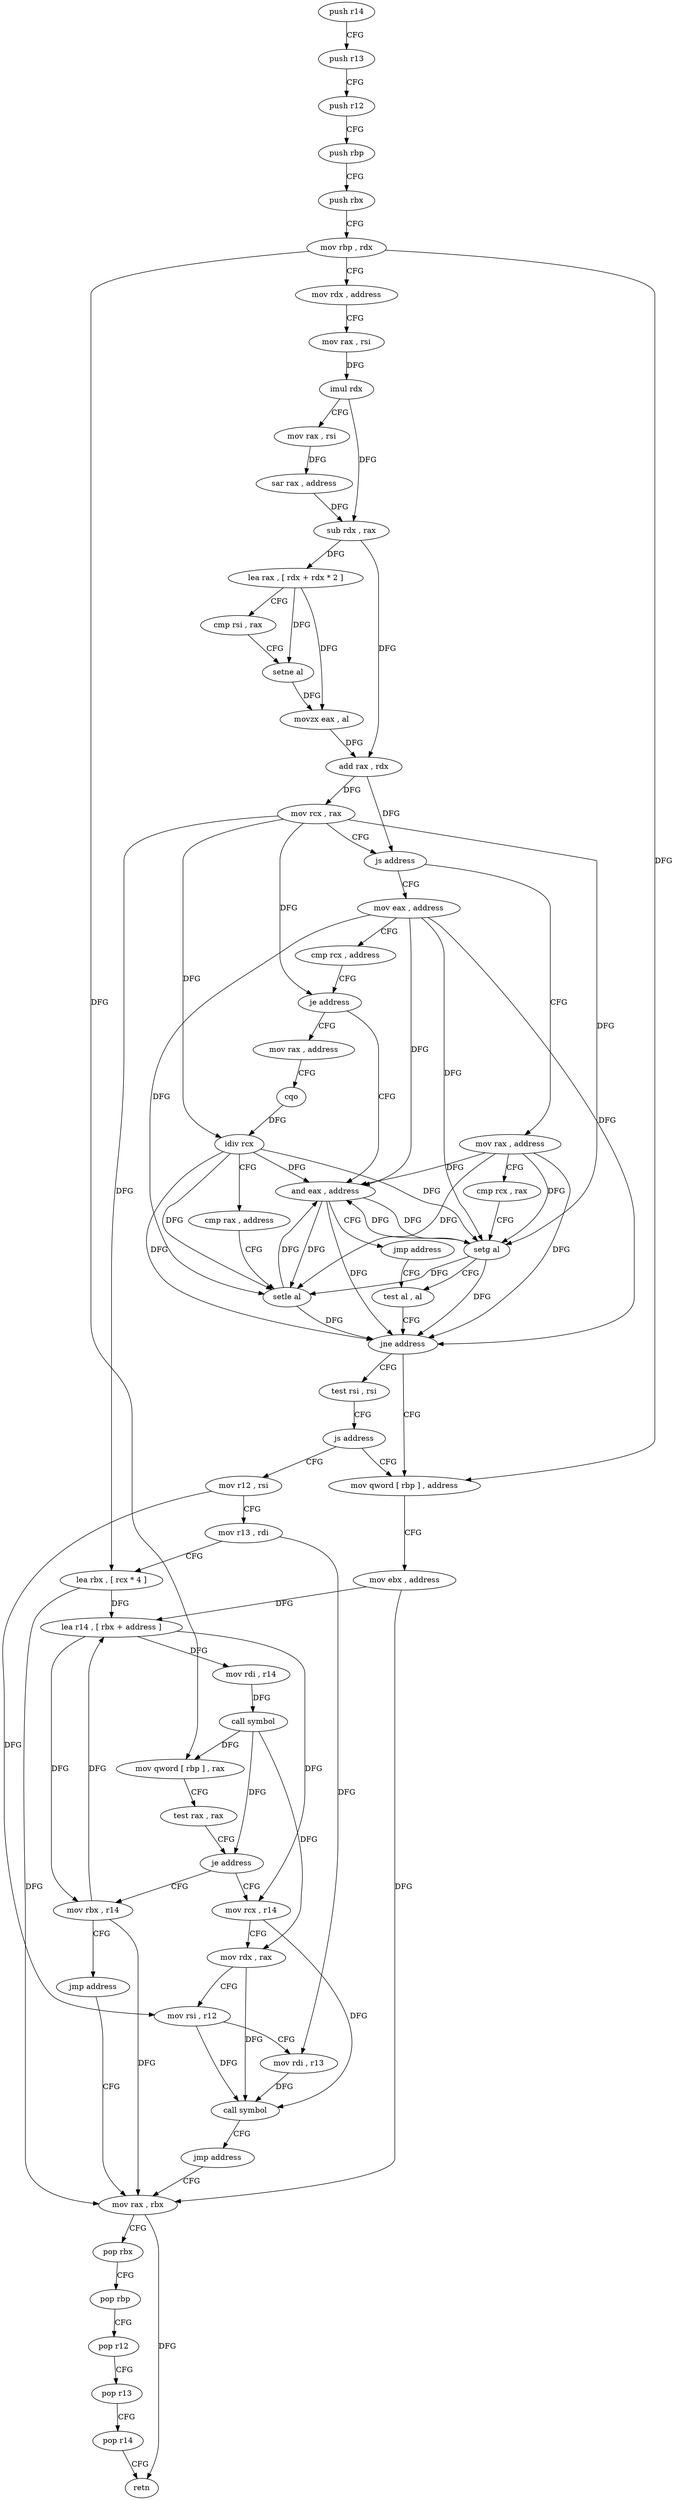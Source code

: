 digraph "func" {
"160360" [label = "push r14" ]
"160362" [label = "push r13" ]
"160364" [label = "push r12" ]
"160366" [label = "push rbp" ]
"160367" [label = "push rbx" ]
"160368" [label = "mov rbp , rdx" ]
"160371" [label = "mov rdx , address" ]
"160381" [label = "mov rax , rsi" ]
"160384" [label = "imul rdx" ]
"160387" [label = "mov rax , rsi" ]
"160390" [label = "sar rax , address" ]
"160394" [label = "sub rdx , rax" ]
"160397" [label = "lea rax , [ rdx + rdx * 2 ]" ]
"160401" [label = "cmp rsi , rax" ]
"160404" [label = "setne al" ]
"160407" [label = "movzx eax , al" ]
"160410" [label = "add rax , rdx" ]
"160413" [label = "mov rcx , rax" ]
"160416" [label = "js address" ]
"160497" [label = "mov eax , address" ]
"160418" [label = "mov rax , address" ]
"160502" [label = "cmp rcx , address" ]
"160506" [label = "je address" ]
"160530" [label = "and eax , address" ]
"160508" [label = "mov rax , address" ]
"160428" [label = "cmp rcx , rax" ]
"160431" [label = "setg al" ]
"160434" [label = "test al , al" ]
"160533" [label = "jmp address" ]
"160518" [label = "cqo" ]
"160520" [label = "idiv rcx" ]
"160523" [label = "cmp rax , address" ]
"160527" [label = "setle al" ]
"160535" [label = "mov qword [ rbp ] , address" ]
"160543" [label = "mov ebx , address" ]
"160548" [label = "mov rax , rbx" ]
"160438" [label = "test rsi , rsi" ]
"160441" [label = "js address" ]
"160443" [label = "mov r12 , rsi" ]
"160436" [label = "jne address" ]
"160446" [label = "mov r13 , rdi" ]
"160449" [label = "lea rbx , [ rcx * 4 ]" ]
"160457" [label = "lea r14 , [ rbx + address ]" ]
"160461" [label = "mov rdi , r14" ]
"160464" [label = "call symbol" ]
"160469" [label = "mov qword [ rbp ] , rax" ]
"160473" [label = "test rax , rax" ]
"160476" [label = "je address" ]
"160560" [label = "mov rbx , r14" ]
"160478" [label = "mov rcx , r14" ]
"160563" [label = "jmp address" ]
"160481" [label = "mov rdx , rax" ]
"160484" [label = "mov rsi , r12" ]
"160487" [label = "mov rdi , r13" ]
"160490" [label = "call symbol" ]
"160495" [label = "jmp address" ]
"160551" [label = "pop rbx" ]
"160552" [label = "pop rbp" ]
"160553" [label = "pop r12" ]
"160555" [label = "pop r13" ]
"160557" [label = "pop r14" ]
"160559" [label = "retn" ]
"160360" -> "160362" [ label = "CFG" ]
"160362" -> "160364" [ label = "CFG" ]
"160364" -> "160366" [ label = "CFG" ]
"160366" -> "160367" [ label = "CFG" ]
"160367" -> "160368" [ label = "CFG" ]
"160368" -> "160371" [ label = "CFG" ]
"160368" -> "160535" [ label = "DFG" ]
"160368" -> "160469" [ label = "DFG" ]
"160371" -> "160381" [ label = "CFG" ]
"160381" -> "160384" [ label = "DFG" ]
"160384" -> "160387" [ label = "CFG" ]
"160384" -> "160394" [ label = "DFG" ]
"160387" -> "160390" [ label = "DFG" ]
"160390" -> "160394" [ label = "DFG" ]
"160394" -> "160397" [ label = "DFG" ]
"160394" -> "160410" [ label = "DFG" ]
"160397" -> "160401" [ label = "CFG" ]
"160397" -> "160404" [ label = "DFG" ]
"160397" -> "160407" [ label = "DFG" ]
"160401" -> "160404" [ label = "CFG" ]
"160404" -> "160407" [ label = "DFG" ]
"160407" -> "160410" [ label = "DFG" ]
"160410" -> "160413" [ label = "DFG" ]
"160410" -> "160416" [ label = "DFG" ]
"160413" -> "160416" [ label = "CFG" ]
"160413" -> "160506" [ label = "DFG" ]
"160413" -> "160431" [ label = "DFG" ]
"160413" -> "160520" [ label = "DFG" ]
"160413" -> "160449" [ label = "DFG" ]
"160416" -> "160497" [ label = "CFG" ]
"160416" -> "160418" [ label = "CFG" ]
"160497" -> "160502" [ label = "CFG" ]
"160497" -> "160431" [ label = "DFG" ]
"160497" -> "160530" [ label = "DFG" ]
"160497" -> "160527" [ label = "DFG" ]
"160497" -> "160436" [ label = "DFG" ]
"160418" -> "160428" [ label = "CFG" ]
"160418" -> "160431" [ label = "DFG" ]
"160418" -> "160530" [ label = "DFG" ]
"160418" -> "160527" [ label = "DFG" ]
"160418" -> "160436" [ label = "DFG" ]
"160502" -> "160506" [ label = "CFG" ]
"160506" -> "160530" [ label = "CFG" ]
"160506" -> "160508" [ label = "CFG" ]
"160530" -> "160533" [ label = "CFG" ]
"160530" -> "160431" [ label = "DFG" ]
"160530" -> "160527" [ label = "DFG" ]
"160530" -> "160436" [ label = "DFG" ]
"160508" -> "160518" [ label = "CFG" ]
"160428" -> "160431" [ label = "CFG" ]
"160431" -> "160434" [ label = "CFG" ]
"160431" -> "160530" [ label = "DFG" ]
"160431" -> "160527" [ label = "DFG" ]
"160431" -> "160436" [ label = "DFG" ]
"160434" -> "160436" [ label = "CFG" ]
"160533" -> "160434" [ label = "CFG" ]
"160518" -> "160520" [ label = "DFG" ]
"160520" -> "160523" [ label = "CFG" ]
"160520" -> "160530" [ label = "DFG" ]
"160520" -> "160431" [ label = "DFG" ]
"160520" -> "160527" [ label = "DFG" ]
"160520" -> "160436" [ label = "DFG" ]
"160523" -> "160527" [ label = "CFG" ]
"160527" -> "160530" [ label = "DFG" ]
"160527" -> "160436" [ label = "DFG" ]
"160535" -> "160543" [ label = "CFG" ]
"160543" -> "160548" [ label = "DFG" ]
"160543" -> "160457" [ label = "DFG" ]
"160548" -> "160551" [ label = "CFG" ]
"160548" -> "160559" [ label = "DFG" ]
"160438" -> "160441" [ label = "CFG" ]
"160441" -> "160535" [ label = "CFG" ]
"160441" -> "160443" [ label = "CFG" ]
"160443" -> "160446" [ label = "CFG" ]
"160443" -> "160484" [ label = "DFG" ]
"160436" -> "160535" [ label = "CFG" ]
"160436" -> "160438" [ label = "CFG" ]
"160446" -> "160449" [ label = "CFG" ]
"160446" -> "160487" [ label = "DFG" ]
"160449" -> "160457" [ label = "DFG" ]
"160449" -> "160548" [ label = "DFG" ]
"160457" -> "160461" [ label = "DFG" ]
"160457" -> "160560" [ label = "DFG" ]
"160457" -> "160478" [ label = "DFG" ]
"160461" -> "160464" [ label = "DFG" ]
"160464" -> "160469" [ label = "DFG" ]
"160464" -> "160476" [ label = "DFG" ]
"160464" -> "160481" [ label = "DFG" ]
"160469" -> "160473" [ label = "CFG" ]
"160473" -> "160476" [ label = "CFG" ]
"160476" -> "160560" [ label = "CFG" ]
"160476" -> "160478" [ label = "CFG" ]
"160560" -> "160563" [ label = "CFG" ]
"160560" -> "160548" [ label = "DFG" ]
"160560" -> "160457" [ label = "DFG" ]
"160478" -> "160481" [ label = "CFG" ]
"160478" -> "160490" [ label = "DFG" ]
"160563" -> "160548" [ label = "CFG" ]
"160481" -> "160484" [ label = "CFG" ]
"160481" -> "160490" [ label = "DFG" ]
"160484" -> "160487" [ label = "CFG" ]
"160484" -> "160490" [ label = "DFG" ]
"160487" -> "160490" [ label = "DFG" ]
"160490" -> "160495" [ label = "CFG" ]
"160495" -> "160548" [ label = "CFG" ]
"160551" -> "160552" [ label = "CFG" ]
"160552" -> "160553" [ label = "CFG" ]
"160553" -> "160555" [ label = "CFG" ]
"160555" -> "160557" [ label = "CFG" ]
"160557" -> "160559" [ label = "CFG" ]
}
